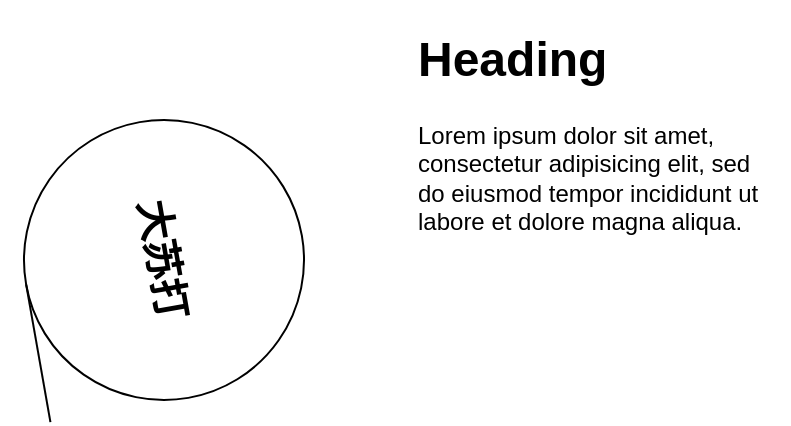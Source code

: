 <mxfile version="13.1.3">
    <diagram id="xr1j-sE8Ixn4QuCE4N_I" name="第 1 页">
        <mxGraphModel dx="1655" dy="940" grid="1" gridSize="10" guides="1" tooltips="1" connect="1" arrows="1" fold="1" page="1" pageScale="1" pageWidth="827" pageHeight="1169" background="none" math="0" shadow="0">
            <root>
                <mxCell id="0"/>
                <mxCell id="1" parent="0"/>
                <mxCell id="5" value="&lt;h1&gt;Heading&lt;/h1&gt;&lt;p&gt;Lorem ipsum dolor sit amet, consectetur adipisicing elit, sed do eiusmod tempor incididunt ut labore et dolore magna aliqua.&lt;/p&gt;" style="text;html=1;strokeColor=none;fillColor=none;spacing=5;spacingTop=-20;whiteSpace=wrap;overflow=hidden;rounded=0;" vertex="1" parent="1">
                    <mxGeometry x="-508" y="50" width="190" height="120" as="geometry"/>
                </mxCell>
                <mxCell id="3pcpP0WykbB1FntVSxFF-9" value="&lt;b&gt;&lt;font style=&quot;font-size: 20px&quot;&gt;大苏打&lt;/font&gt;&lt;/b&gt;" style="shape=tapeData;whiteSpace=wrap;html=1;perimeter=ellipsePerimeter;rotation=80;" vertex="1" parent="1">
                    <mxGeometry x="-700" y="100" width="140" height="140" as="geometry"/>
                </mxCell>
            </root>
        </mxGraphModel>
    </diagram>
</mxfile>